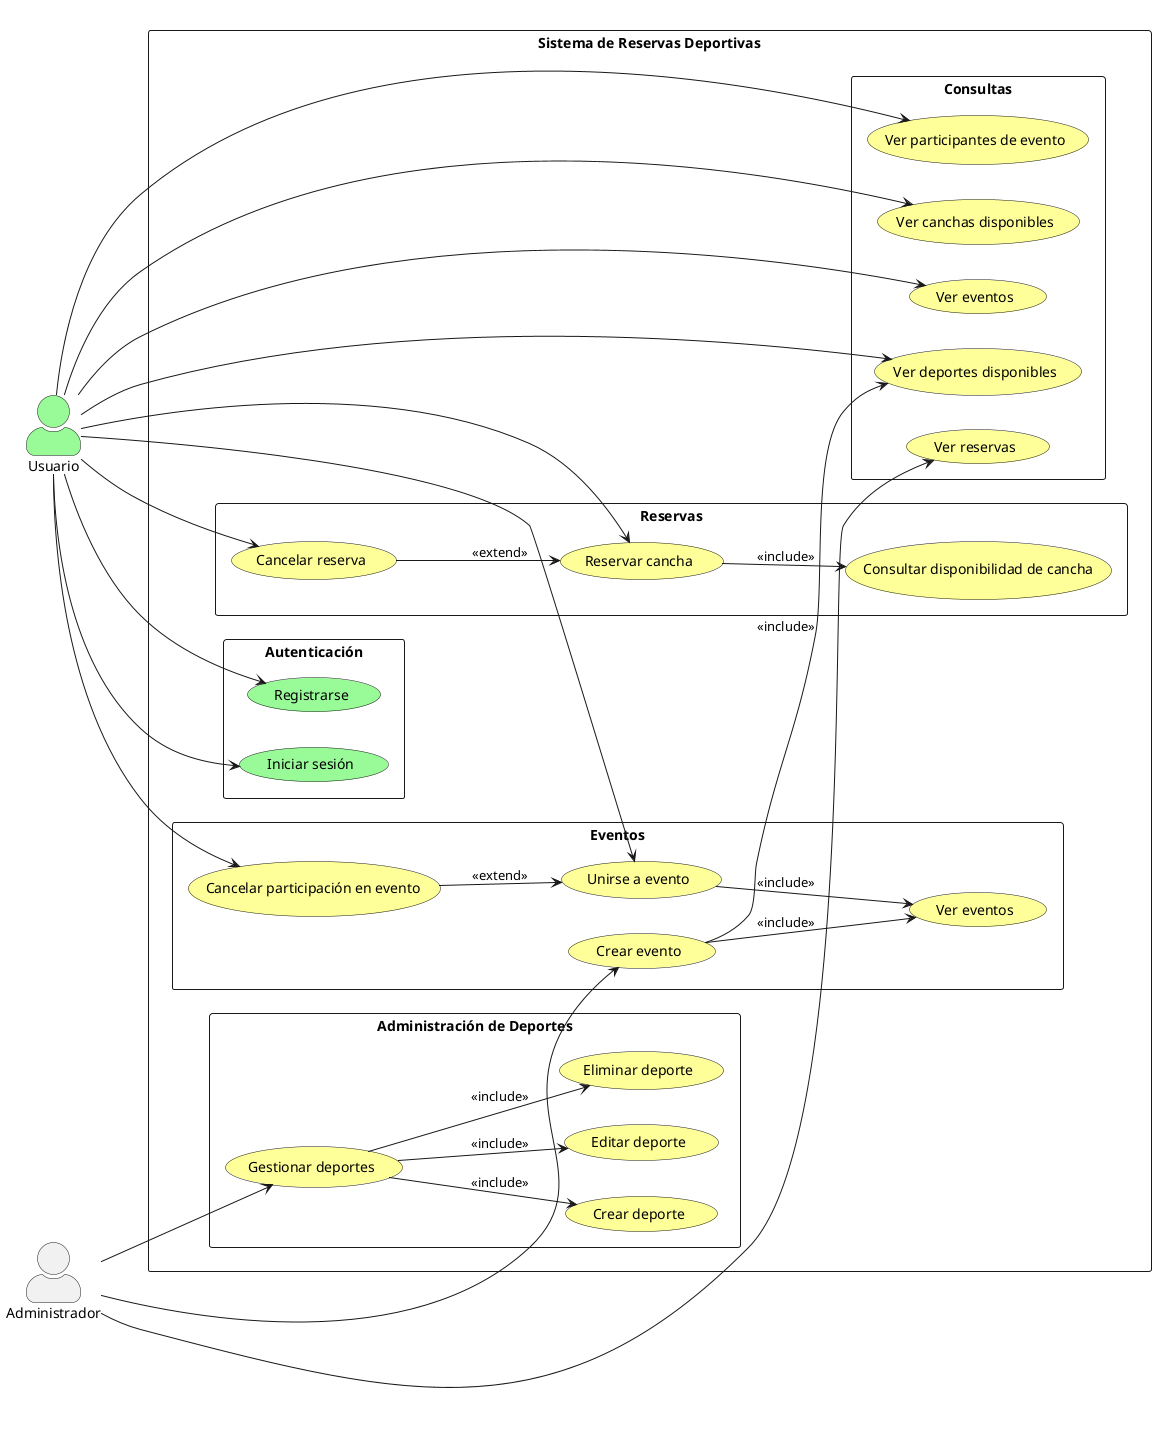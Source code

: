 @startuml
skinparam packageStyle rectangle
skinparam actorStyle awesome

left to right direction

actor Usuario as U #palegreen
actor Administrador as A
rectangle "Sistema de Reservas Deportivas" {

  package "Autenticación" {
    usecase "Registrarse" as UC1 #palegreen;text:black
    usecase "Iniciar sesión" as UC2 #palegreen;text:black
    U --> UC1
    U --> UC2
  }

  package "Consultas" {
    usecase "Ver deportes disponibles" as UC3 #FFFF99;text:black
    usecase "Ver canchas disponibles" as UC4 #FFFF99;text:black
    usecase "Ver eventos" as UC5 #FFFF99;text:black
    usecase "Ver participantes de evento" as UC6 #FFFF99;text:black
    usecase "Ver reservas" as UC7 #FFFF99;text:black
    U --> UC3
    U --> UC4
    U --> UC5
    U --> UC6
    A --> UC7
  }

  package "Reservas" {
    usecase "Reservar cancha" as UC8 #FFFF99;text:black
    usecase "Consultar disponibilidad de cancha" as UC9 #FFFF99;text:black
    usecase "Cancelar reserva" as UC10 #FFFF99;text:black
    U --> UC8
    UC8 --> UC9 : <<include>>
    U --> UC10
    UC10 --> UC8 : <<extend>>
  }

  package "Eventos" {
    usecase "Unirse a evento" as UC11 #FFFF99;text:black
    usecase "Ver eventos" as UC12 #FFFF99;text:black
    usecase "Cancelar participación en evento" as UC13 #FFFF99;text:black
    usecase "Crear evento" as UC14 #FFFF99;text:black
    U --> UC11
    UC11 --> UC12 : <<include>>
    U --> UC13
    UC13 --> UC11 : <<extend>>
    A --> UC14
    UC14 --> UC12 : <<include>>
    UC14 --> UC3 : <<include>>
  }

  package "Administración de Deportes" {
    usecase "Gestionar deportes" as UC15 #FFFF99;text:black
    usecase "Crear deporte" as UC16 #FFFF99;text:black
    usecase "Editar deporte" as UC17 #FFFF99;text:black
    usecase "Eliminar deporte" as UC18 #FFFF99;text:black
    A --> UC15
    UC15 --> UC16 : <<include>>
    UC15 --> UC17 : <<include>>
    UC15 --> UC18 : <<include>>
  }
}
@enduml
